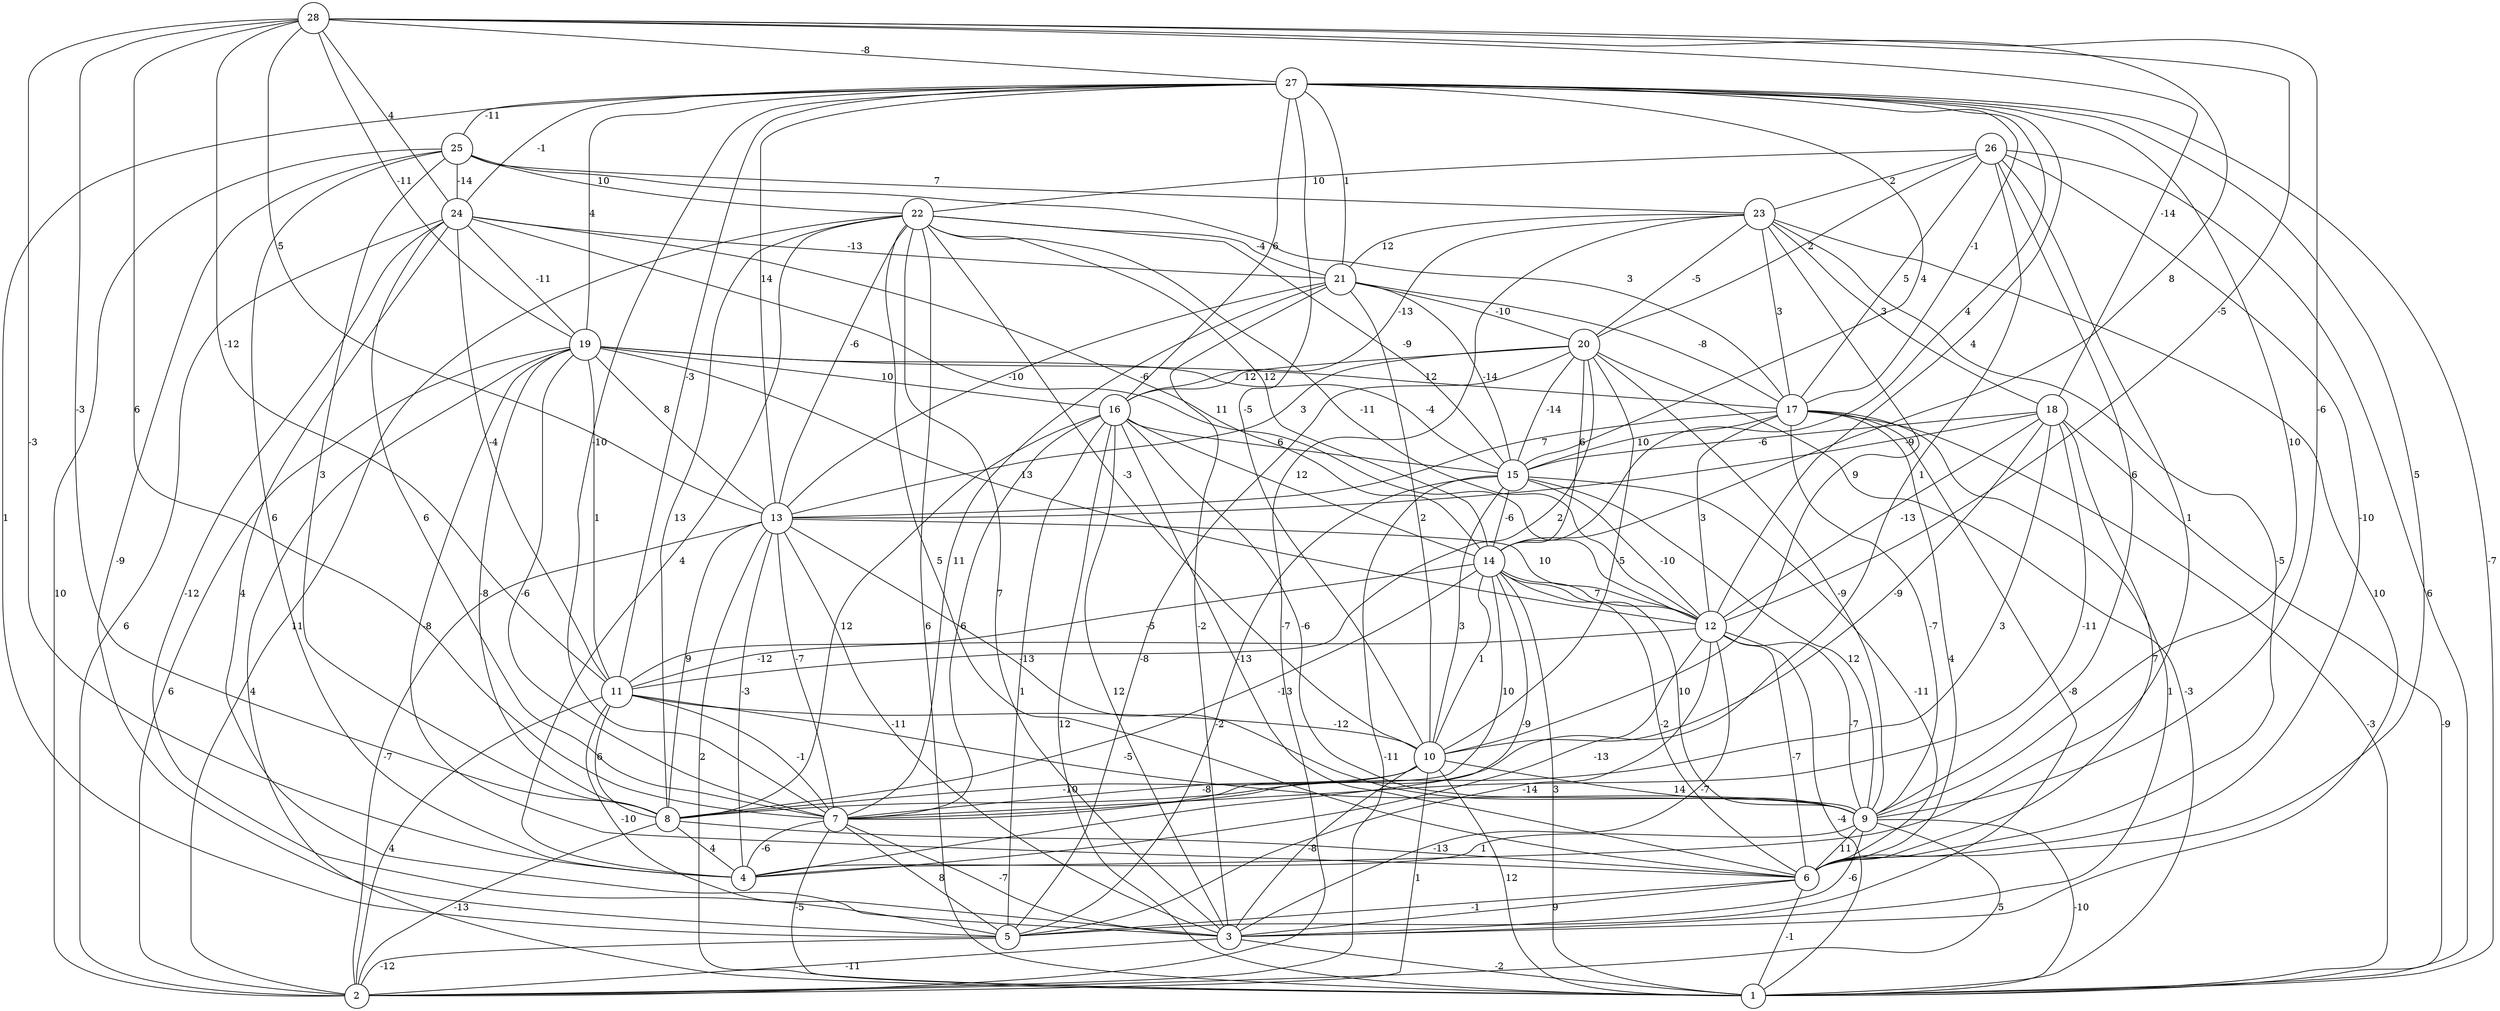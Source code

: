 graph { 
	 fontname="Helvetica,Arial,sans-serif" 
	 node [shape = circle]; 
	 28 -- 4 [label = "-3"];
	 28 -- 7 [label = "6"];
	 28 -- 8 [label = "-3"];
	 28 -- 9 [label = "-6"];
	 28 -- 11 [label = "-12"];
	 28 -- 12 [label = "-5"];
	 28 -- 13 [label = "5"];
	 28 -- 14 [label = "8"];
	 28 -- 18 [label = "-14"];
	 28 -- 19 [label = "-11"];
	 28 -- 24 [label = "4"];
	 28 -- 27 [label = "-8"];
	 27 -- 1 [label = "-7"];
	 27 -- 5 [label = "1"];
	 27 -- 6 [label = "5"];
	 27 -- 7 [label = "-10"];
	 27 -- 9 [label = "10"];
	 27 -- 10 [label = "-5"];
	 27 -- 11 [label = "-3"];
	 27 -- 12 [label = "4"];
	 27 -- 13 [label = "14"];
	 27 -- 14 [label = "4"];
	 27 -- 15 [label = "4"];
	 27 -- 16 [label = "6"];
	 27 -- 17 [label = "-1"];
	 27 -- 19 [label = "4"];
	 27 -- 21 [label = "1"];
	 27 -- 24 [label = "-1"];
	 27 -- 25 [label = "-11"];
	 26 -- 1 [label = "6"];
	 26 -- 4 [label = "1"];
	 26 -- 6 [label = "-10"];
	 26 -- 7 [label = "1"];
	 26 -- 9 [label = "6"];
	 26 -- 17 [label = "5"];
	 26 -- 20 [label = "2"];
	 26 -- 22 [label = "10"];
	 26 -- 23 [label = "2"];
	 25 -- 2 [label = "10"];
	 25 -- 4 [label = "6"];
	 25 -- 5 [label = "-9"];
	 25 -- 8 [label = "3"];
	 25 -- 17 [label = "3"];
	 25 -- 22 [label = "10"];
	 25 -- 23 [label = "7"];
	 25 -- 24 [label = "-14"];
	 24 -- 2 [label = "6"];
	 24 -- 3 [label = "4"];
	 24 -- 5 [label = "-12"];
	 24 -- 7 [label = "6"];
	 24 -- 11 [label = "-4"];
	 24 -- 12 [label = "11"];
	 24 -- 14 [label = "-6"];
	 24 -- 19 [label = "-11"];
	 24 -- 21 [label = "-13"];
	 23 -- 2 [label = "-7"];
	 23 -- 3 [label = "10"];
	 23 -- 6 [label = "-5"];
	 23 -- 10 [label = "9"];
	 23 -- 16 [label = "-13"];
	 23 -- 17 [label = "3"];
	 23 -- 18 [label = "3"];
	 23 -- 20 [label = "-5"];
	 23 -- 21 [label = "12"];
	 22 -- 1 [label = "6"];
	 22 -- 2 [label = "11"];
	 22 -- 3 [label = "7"];
	 22 -- 4 [label = "4"];
	 22 -- 6 [label = "5"];
	 22 -- 8 [label = "13"];
	 22 -- 10 [label = "-3"];
	 22 -- 12 [label = "-11"];
	 22 -- 13 [label = "-6"];
	 22 -- 14 [label = "12"];
	 22 -- 15 [label = "-9"];
	 22 -- 21 [label = "-4"];
	 21 -- 3 [label = "-2"];
	 21 -- 7 [label = "11"];
	 21 -- 10 [label = "2"];
	 21 -- 13 [label = "-10"];
	 21 -- 15 [label = "-14"];
	 21 -- 17 [label = "-8"];
	 21 -- 20 [label = "-10"];
	 20 -- 1 [label = "-3"];
	 20 -- 5 [label = "-8"];
	 20 -- 9 [label = "-9"];
	 20 -- 10 [label = "-5"];
	 20 -- 11 [label = "2"];
	 20 -- 13 [label = "3"];
	 20 -- 14 [label = "6"];
	 20 -- 15 [label = "-14"];
	 20 -- 16 [label = "12"];
	 19 -- 1 [label = "4"];
	 19 -- 2 [label = "6"];
	 19 -- 6 [label = "-8"];
	 19 -- 7 [label = "-6"];
	 19 -- 8 [label = "-8"];
	 19 -- 11 [label = "1"];
	 19 -- 12 [label = "13"];
	 19 -- 13 [label = "8"];
	 19 -- 15 [label = "-4"];
	 19 -- 16 [label = "10"];
	 19 -- 17 [label = "12"];
	 18 -- 1 [label = "-9"];
	 18 -- 6 [label = "7"];
	 18 -- 7 [label = "-11"];
	 18 -- 8 [label = "3"];
	 18 -- 10 [label = "-9"];
	 18 -- 12 [label = "-13"];
	 18 -- 13 [label = "-9"];
	 18 -- 15 [label = "-6"];
	 17 -- 1 [label = "-3"];
	 17 -- 3 [label = "1"];
	 17 -- 5 [label = "-8"];
	 17 -- 6 [label = "4"];
	 17 -- 9 [label = "-7"];
	 17 -- 12 [label = "3"];
	 17 -- 13 [label = "7"];
	 17 -- 15 [label = "10"];
	 16 -- 1 [label = "12"];
	 16 -- 3 [label = "12"];
	 16 -- 5 [label = "1"];
	 16 -- 6 [label = "-13"];
	 16 -- 7 [label = "6"];
	 16 -- 8 [label = "12"];
	 16 -- 9 [label = "-6"];
	 16 -- 14 [label = "12"];
	 16 -- 15 [label = "6"];
	 15 -- 2 [label = "-11"];
	 15 -- 5 [label = "-2"];
	 15 -- 6 [label = "-11"];
	 15 -- 9 [label = "12"];
	 15 -- 10 [label = "3"];
	 15 -- 12 [label = "-10"];
	 15 -- 14 [label = "-6"];
	 14 -- 1 [label = "3"];
	 14 -- 4 [label = "-9"];
	 14 -- 6 [label = "-2"];
	 14 -- 7 [label = "10"];
	 14 -- 8 [label = "-13"];
	 14 -- 9 [label = "10"];
	 14 -- 10 [label = "1"];
	 14 -- 11 [label = "-5"];
	 14 -- 12 [label = "7"];
	 13 -- 1 [label = "2"];
	 13 -- 2 [label = "-7"];
	 13 -- 3 [label = "-11"];
	 13 -- 4 [label = "-3"];
	 13 -- 7 [label = "-7"];
	 13 -- 8 [label = "9"];
	 13 -- 9 [label = "-13"];
	 13 -- 12 [label = "10"];
	 12 -- 1 [label = "-4"];
	 12 -- 3 [label = "-7"];
	 12 -- 4 [label = "-13"];
	 12 -- 5 [label = "-14"];
	 12 -- 6 [label = "-7"];
	 12 -- 9 [label = "-7"];
	 12 -- 11 [label = "-12"];
	 11 -- 2 [label = "4"];
	 11 -- 3 [label = "-10"];
	 11 -- 7 [label = "-1"];
	 11 -- 8 [label = "6"];
	 11 -- 9 [label = "-5"];
	 11 -- 10 [label = "-12"];
	 10 -- 1 [label = "12"];
	 10 -- 2 [label = "1"];
	 10 -- 3 [label = "-8"];
	 10 -- 7 [label = "-8"];
	 10 -- 8 [label = "-10"];
	 10 -- 9 [label = "14"];
	 9 -- 1 [label = "-10"];
	 9 -- 2 [label = "5"];
	 9 -- 3 [label = "-6"];
	 9 -- 4 [label = "1"];
	 9 -- 6 [label = "11"];
	 8 -- 2 [label = "-13"];
	 8 -- 4 [label = "4"];
	 8 -- 6 [label = "-13"];
	 7 -- 1 [label = "-5"];
	 7 -- 3 [label = "-7"];
	 7 -- 4 [label = "-6"];
	 7 -- 5 [label = "8"];
	 6 -- 1 [label = "-1"];
	 6 -- 3 [label = "9"];
	 6 -- 5 [label = "-1"];
	 5 -- 2 [label = "-12"];
	 3 -- 1 [label = "-2"];
	 3 -- 2 [label = "-11"];
	 1;
	 2;
	 3;
	 4;
	 5;
	 6;
	 7;
	 8;
	 9;
	 10;
	 11;
	 12;
	 13;
	 14;
	 15;
	 16;
	 17;
	 18;
	 19;
	 20;
	 21;
	 22;
	 23;
	 24;
	 25;
	 26;
	 27;
	 28;
}
